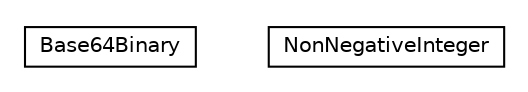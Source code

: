 #!/usr/local/bin/dot
#
# Class diagram 
# Generated by UMLGraph version R5_6-24-gf6e263 (http://www.umlgraph.org/)
#

digraph G {
	edge [fontname="Helvetica",fontsize=10,labelfontname="Helvetica",labelfontsize=10];
	node [fontname="Helvetica",fontsize=10,shape=plaintext];
	nodesep=0.25;
	ranksep=0.5;
	// org.universAAL.middleware.xsd.Base64Binary
	c49124 [label=<<table title="org.universAAL.middleware.xsd.Base64Binary" border="0" cellborder="1" cellspacing="0" cellpadding="2" port="p" href="./Base64Binary.html">
		<tr><td><table border="0" cellspacing="0" cellpadding="1">
<tr><td align="center" balign="center"> Base64Binary </td></tr>
		</table></td></tr>
		</table>>, URL="./Base64Binary.html", fontname="Helvetica", fontcolor="black", fontsize=10.0];
	// org.universAAL.middleware.xsd.NonNegativeInteger
	c49125 [label=<<table title="org.universAAL.middleware.xsd.NonNegativeInteger" border="0" cellborder="1" cellspacing="0" cellpadding="2" port="p" href="./NonNegativeInteger.html">
		<tr><td><table border="0" cellspacing="0" cellpadding="1">
<tr><td align="center" balign="center"> NonNegativeInteger </td></tr>
		</table></td></tr>
		</table>>, URL="./NonNegativeInteger.html", fontname="Helvetica", fontcolor="black", fontsize=10.0];
}

